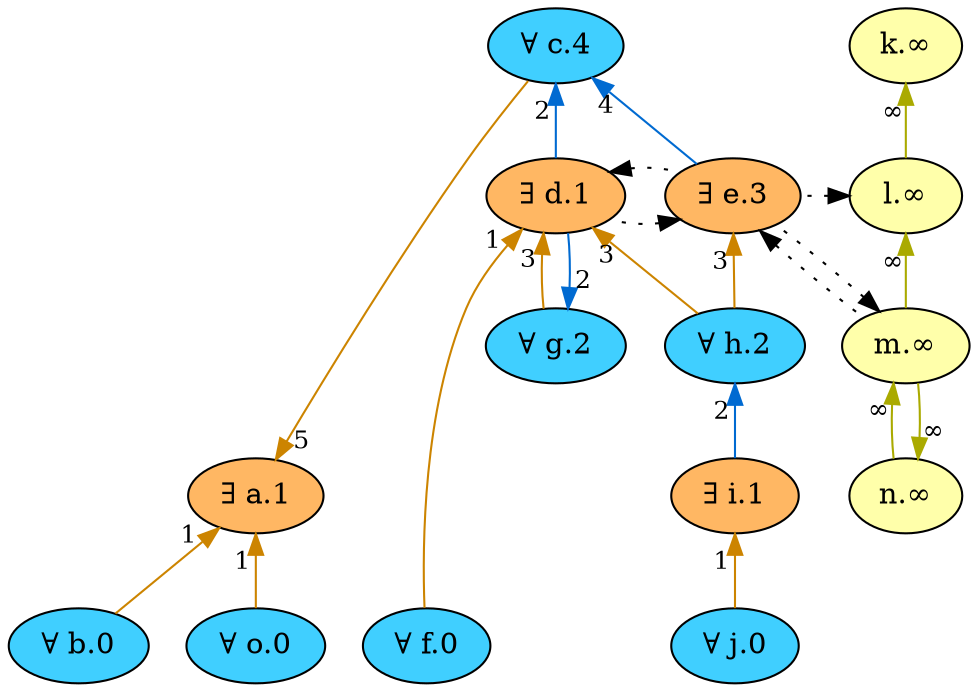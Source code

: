 digraph {
    // Node defaults can be set here if needed
    b [style="filled" fillcolor="#40cfff" label="∀ b.0" fontsize=14]
    f [style="filled" fillcolor="#40cfff" label="∀ f.0" fontsize=14]
    j [style="filled" fillcolor="#40cfff" label="∀ j.0" fontsize=14]
    o [style="filled" fillcolor="#40cfff" label="∀ o.0" fontsize=14]
    i [style="filled" fillcolor="#ffb763" label="∃ i.1" fontsize=14]
    d [style="filled" fillcolor="#ffb763" label="∃ d.1" fontsize=14]
    a [style="filled" fillcolor="#ffb763" label="∃ a.1" fontsize=14]
    g [style="filled" fillcolor="#40cfff" label="∀ g.2" fontsize=14]
    h [style="filled" fillcolor="#40cfff" label="∀ h.2" fontsize=14]
    e [style="filled" fillcolor="#ffb763" label="∃ e.3" fontsize=14]
    c [style="filled" fillcolor="#40cfff" label="∀ c.4" fontsize=14]
    l [style="filled" fillcolor="#FFFFAA" label="l.∞" fontsize=14]
    k [style="filled" fillcolor="#FFFFAA" label="k.∞" fontsize=14]
    m [style="filled" fillcolor="#FFFFAA" label="m.∞" fontsize=14]
    n [style="filled" fillcolor="#FFFFAA" label="n.∞" fontsize=14]
    edge[labeldistance=1.5 fontsize=12]
    l -> e [color="black" style="dotted" dir="back" taillabel="" constraint=false]
    k -> l [color="#AAAA00" style="solid" dir="back" taillabel="∞" ]
    m -> n [color="#AAAA00" style="solid" dir="back" taillabel="∞" ]
    l -> m [color="#AAAA00" style="solid" dir="back" taillabel="∞" ]
    n -> m [color="#AAAA00" style="solid" dir="back" taillabel="∞" ]
    a -> b [color="#cc8400" style="solid" dir="back" taillabel="1" ]
    d -> f [color="#cc8400" style="solid" dir="back" taillabel="1" ]
    e -> h [color="#cc8400" style="solid" dir="back" taillabel="3" ]
    e -> m [color="black" style="dotted" dir="back" taillabel="" constraint=false]
    e -> d [color="black" style="dotted" dir="back" taillabel="" constraint=false]
    a -> c [color="#cc8400" style="solid" dir="back" taillabel="5" ]
    d -> g [color="#cc8400" style="solid" dir="back" taillabel="3" ]
    c -> d [color="#006ad1" style="solid" dir="back" taillabel="2" ]
    c -> e [color="#006ad1" style="solid" dir="back" taillabel="4" ]
    g -> d [color="#006ad1" style="solid" dir="back" taillabel="2" ]
    d -> e [color="black" style="dotted" dir="back" taillabel="" constraint=false]
    m -> e [color="black" style="dotted" dir="back" taillabel="" constraint=false]
    h -> i [color="#006ad1" style="solid" dir="back" taillabel="2" ]
    i -> j [color="#cc8400" style="solid" dir="back" taillabel="1" ]
    a -> o [color="#cc8400" style="solid" dir="back" taillabel="1" ]
    d -> h [color="#cc8400" style="solid" dir="back" taillabel="3" ]
    {rank = max b f j o}
    {rank = min c}
}